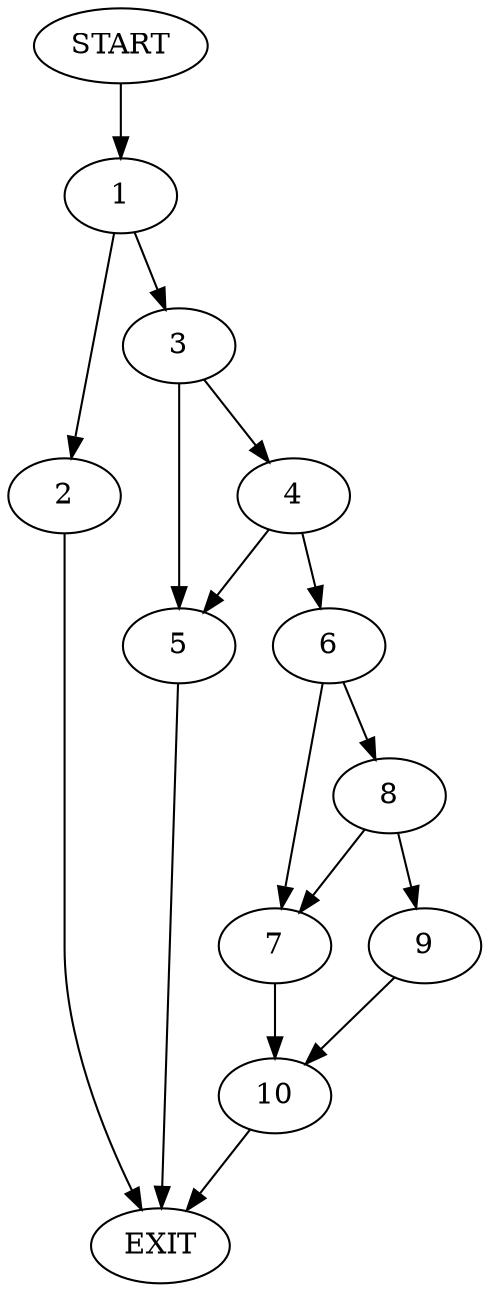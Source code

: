 digraph {
0 [label="START"]
11 [label="EXIT"]
0 -> 1
1 -> 2
1 -> 3
3 -> 4
3 -> 5
2 -> 11
4 -> 6
4 -> 5
5 -> 11
6 -> 7
6 -> 8
8 -> 7
8 -> 9
7 -> 10
9 -> 10
10 -> 11
}
